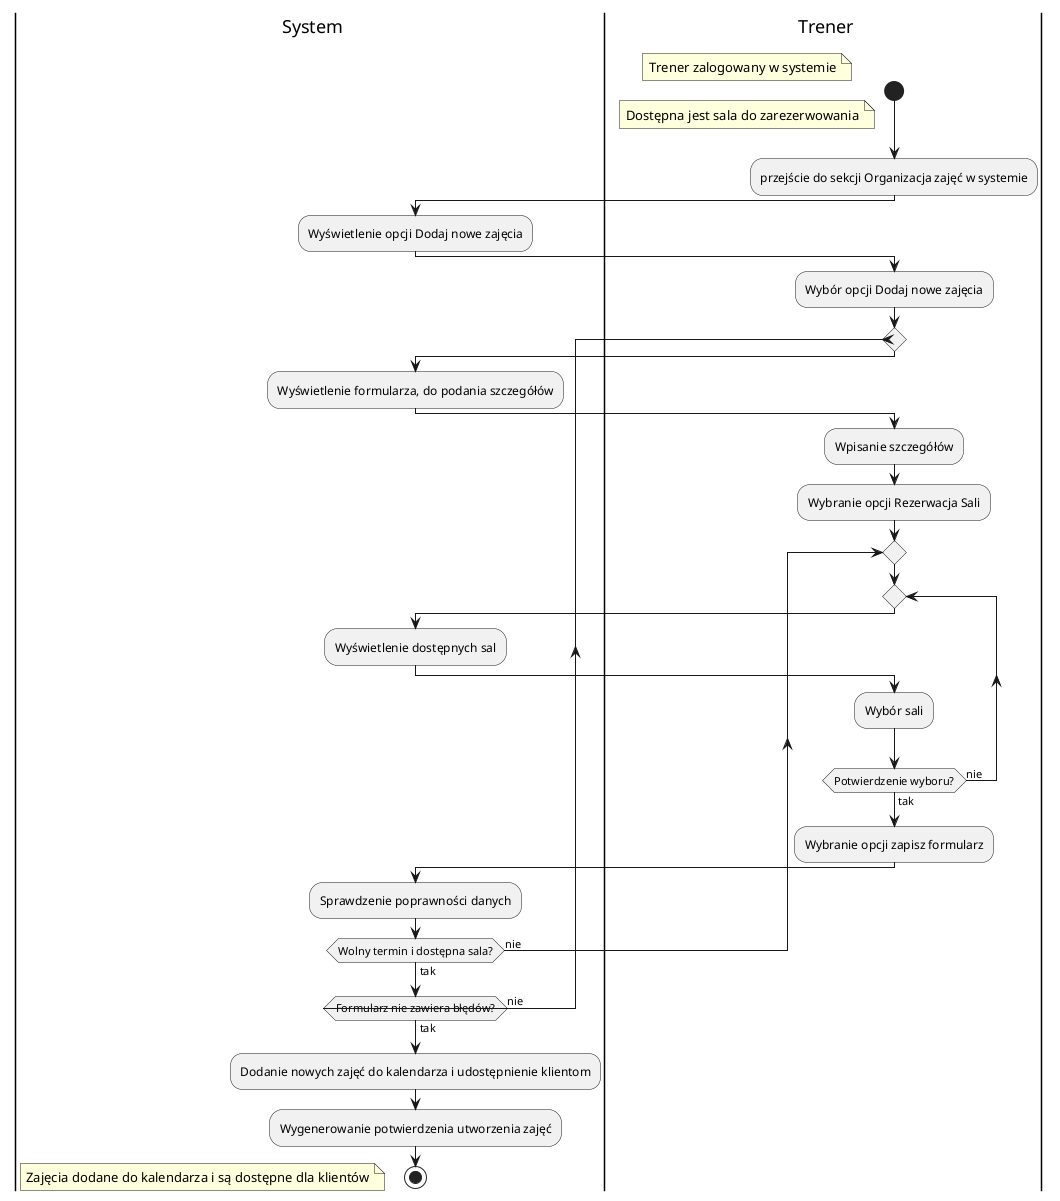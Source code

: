 @startuml

|s| System
|t| Trener
start
floating note left: Trener zalogowany w systemie
floating note left: Dostępna jest sala do zarezerwowania
:przejście do sekcji Organizacja zajęć w systemie;
|s|
:Wyświetlenie opcji Dodaj nowe zajęcia;
|t|
:Wybór opcji Dodaj nowe zajęcia;
repeat
    |s|
    :Wyświetlenie formularza, do podania szczegółów;
    |t|
    :Wpisanie szczegółów;
    :Wybranie opcji Rezerwacja Sali;
    repeat
        repeat
            |s|
            :Wyświetlenie dostępnych sal;
            |t|
            :Wybór sali;
        repeat while (Potwierdzenie wyboru?) is (nie) not (tak)
        :Wybranie opcji zapisz formularz;
        |s|
        :Sprawdzenie poprawności danych;
    repeat while (Wolny termin i dostępna sala?) is (nie) not (tak)
repeat while (Formularz nie zawiera błędów?) is (nie) not (tak)
:Dodanie nowych zajęć do kalendarza i udostępnienie klientom;
:Wygenerowanie potwierdzenia utworzenia zajęć;
stop
floating note left: Zajęcia dodane do kalendarza i są dostępne dla klientów

@enduml
